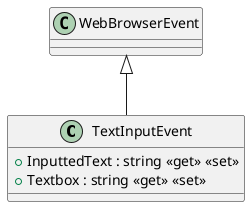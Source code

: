@startuml
class TextInputEvent {
    + InputtedText : string <<get>> <<set>>
    + Textbox : string <<get>> <<set>>
}
WebBrowserEvent <|-- TextInputEvent
@enduml
